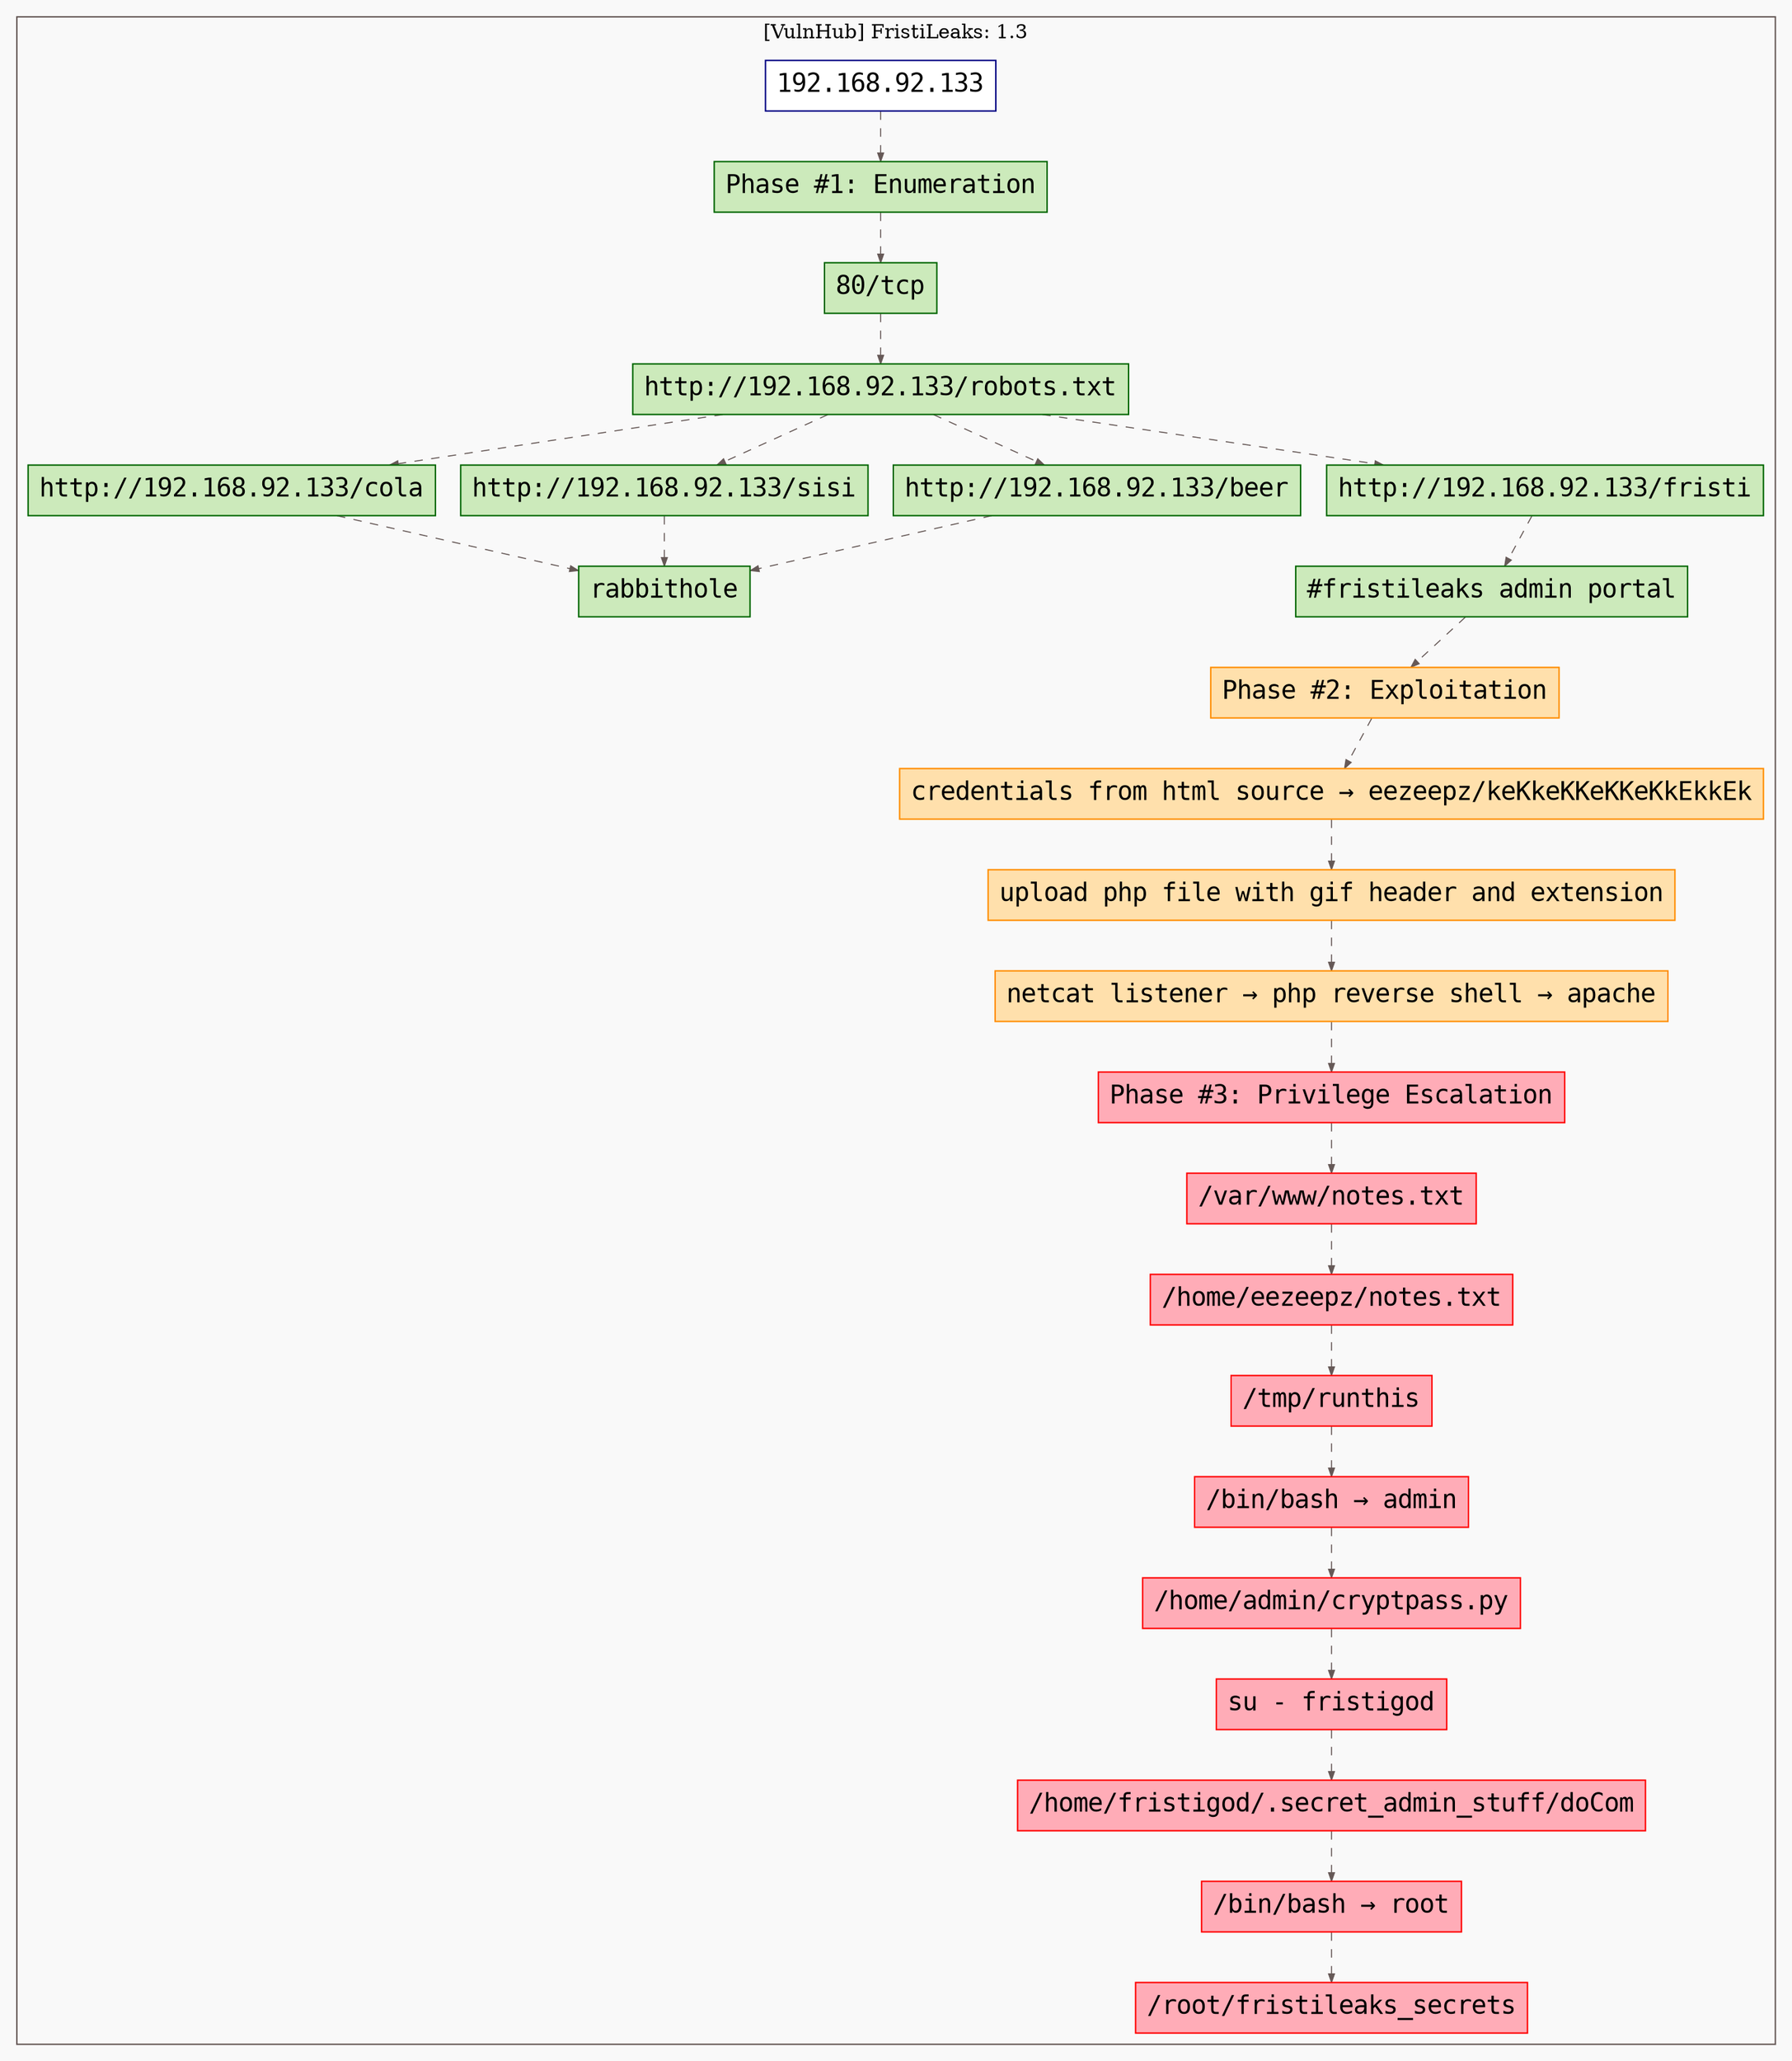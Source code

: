 digraph G {
  #rankdir=LR;
  nodesdictep=1.0; splines="line"; K=0.6; overlap=scale; fixedsize=true; resolution=72; bgcolor="#f9f9f9"; outputorder="edgesfirst";
  node [fontname="courier" fontsize=18 shape=box width=0.25 fillcolor="white" style="filled,solid"];
  edge [style=dashed color="#665957" penwidth=0.75 arrowsize=0.6];

  0[label="192.168.92.133" color="navyblue" fillcolor="#ffffff" tooltip="[VulnHub] FristiLeaks: 1.3"];
  10[label="Phase #2: Exploitation" color="darkorange" fillcolor="#ffe0ac" tooltip="Phase #2:Exploitation"];
  11[label="credentials from html source → eezeepz/keKkeKKeKKeKkEkkEk" color="darkorange" fillcolor="#ffe0ac" tooltip="Phase #2:Exploitation"];
  12[label="upload php file with gif header and extension" color="darkorange" fillcolor="#ffe0ac" tooltip="Phase #2:Exploitation"];
  13[label="netcat listener → php reverse shell → apache" color="darkorange" fillcolor="#ffe0ac" tooltip="Phase #2:Exploitation"];
  14[label="Phase #3: Privilege Escalation" color="red" fillcolor="#ffacb7" tooltip="Phase #3:Privilege Escalation"];
  15[label="/var/www/notes.txt" color="red" fillcolor="#ffacb7" tooltip="Phase #3:Privilege Escalation"];
  16[label="/home/eezeepz/notes.txt" color="red" fillcolor="#ffacb7" tooltip="Phase #3:Privilege Escalation"];
  17[label="/tmp/runthis" color="red" fillcolor="#ffacb7" tooltip="Phase #3:Privilege Escalation"];
  18[label="/bin/bash → admin" color="red" fillcolor="#ffacb7" tooltip="Phase #3:Privilege Escalation"];
  19[label="/home/admin/cryptpass.py" color="red" fillcolor="#ffacb7" tooltip="Phase #3:Privilege Escalation"];
  1[label="Phase #1: Enumeration" color="darkgreen" fillcolor="#cceabb" tooltip="Phase #1:Enumeration"];
  20[label="su - fristigod" color="red" fillcolor="#ffacb7" tooltip="Phase #3:Privilege Escalation"];
  21[label="/home/fristigod/.secret_admin_stuff/doCom" color="red" fillcolor="#ffacb7" tooltip="Phase #3:Privilege Escalation"];
  22[label="/bin/bash → root" color="red" fillcolor="#ffacb7" tooltip="Phase #3:Privilege Escalation"];
  23[label="/root/fristileaks_secrets" color="red" fillcolor="#ffacb7" tooltip="Phase #3:Privilege Escalation"];
  2[label="80/tcp" color="darkgreen" fillcolor="#cceabb" tooltip="Phase #1:Enumeration"];
  3[label="http://192.168.92.133/robots.txt" color="darkgreen" fillcolor="#cceabb" tooltip="Phase #1:Enumeration"];
  4[label="http://192.168.92.133/cola" color="darkgreen" fillcolor="#cceabb" tooltip="Phase #1:Enumeration"];
  5[label="rabbithole" color="darkgreen" fillcolor="#cceabb" tooltip="Phase #1:Enumeration"];
  6[label="http://192.168.92.133/sisi" color="darkgreen" fillcolor="#cceabb" tooltip="Phase #1:Enumeration"];
  7[label="http://192.168.92.133/beer" color="darkgreen" fillcolor="#cceabb" tooltip="Phase #1:Enumeration"];
  8[label="http://192.168.92.133/fristi" color="darkgreen" fillcolor="#cceabb" tooltip="Phase #1:Enumeration"];
  9[label="#fristileaks admin portal" color="darkgreen" fillcolor="#cceabb" tooltip="Phase #1:Enumeration"];

  subgraph cluster_0 {
    node [style="filled,solid"];
    label = "[VulnHub] FristiLeaks: 1.3";
    color = "#665957";
    0 -> 1 [color="#665957"];
    1 -> 2 [color="#665957"];
    10 -> 11 [color="#665957"];
    11 -> 12 [color="#665957"];
    12 -> 13 [color="#665957"];
    13 -> 14 [color="#665957"];
    14 -> 15 [color="#665957"];
    15 -> 16 [color="#665957"];
    16 -> 17 [color="#665957"];
    17 -> 18 [color="#665957"];
    18 -> 19 [color="#665957"];
    19 -> 20 [color="#665957"];
    2 -> 3 [color="#665957"];
    20 -> 21 [color="#665957"];
    21 -> 22 [color="#665957"];
    22 -> 23 [color="#665957"];
    3 -> 4 [color="#665957"];
    3 -> 6 [color="#665957"];
    3 -> 7 [color="#665957"];
    3 -> 8 [color="#665957"];
    4 -> 5 [color="#665957"];
    6 -> 5 [color="#665957"];
    7 -> 5 [color="#665957"];
    8 -> 9 [color="#665957"];
    9 -> 10 [color="#665957"];
  }
}
